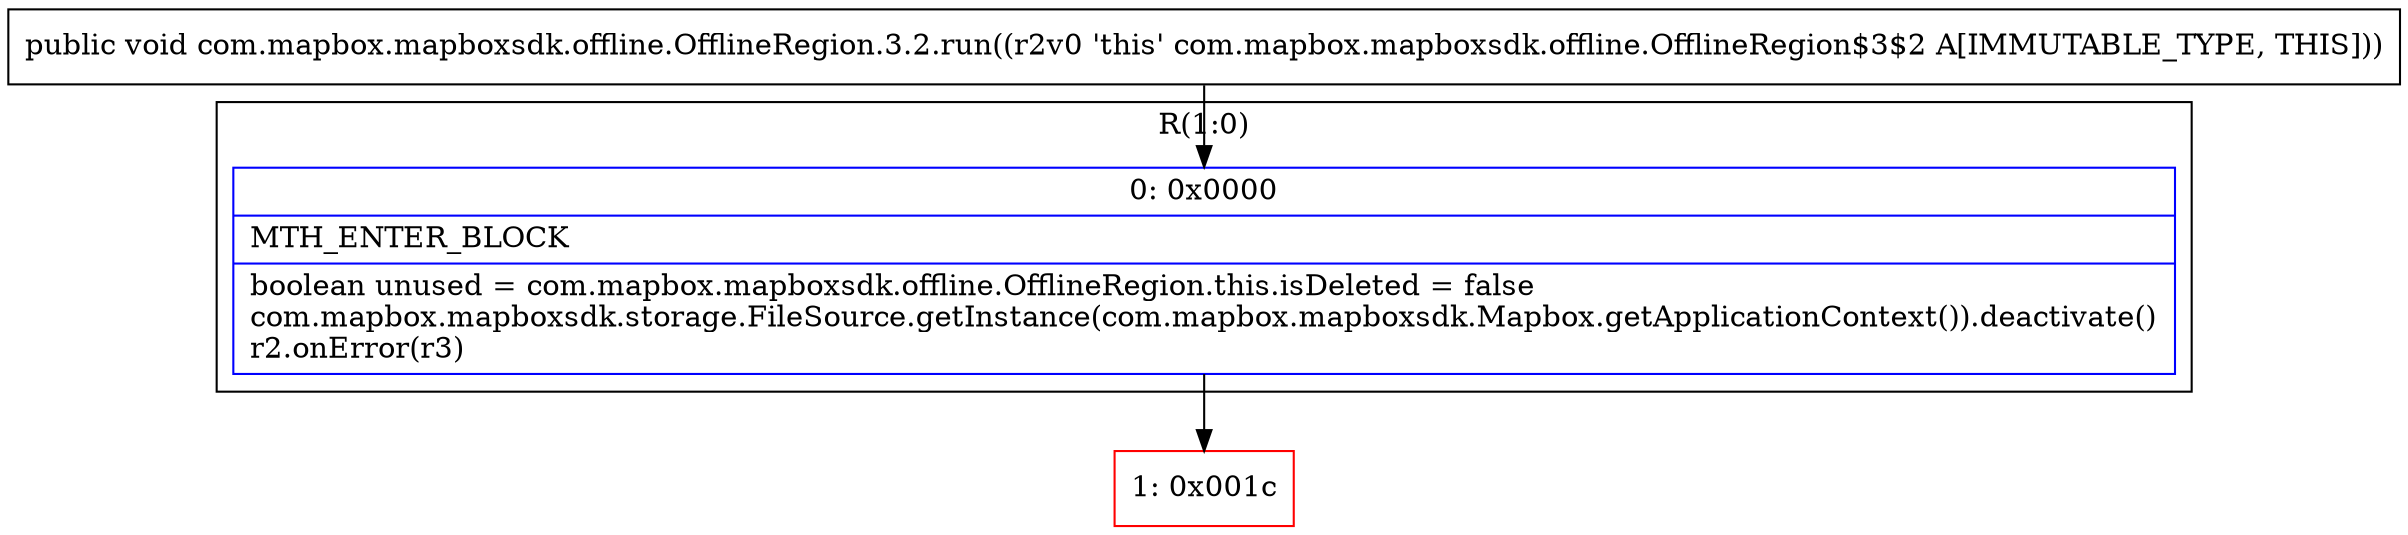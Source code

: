 digraph "CFG forcom.mapbox.mapboxsdk.offline.OfflineRegion.3.2.run()V" {
subgraph cluster_Region_1591493522 {
label = "R(1:0)";
node [shape=record,color=blue];
Node_0 [shape=record,label="{0\:\ 0x0000|MTH_ENTER_BLOCK\l|boolean unused = com.mapbox.mapboxsdk.offline.OfflineRegion.this.isDeleted = false\lcom.mapbox.mapboxsdk.storage.FileSource.getInstance(com.mapbox.mapboxsdk.Mapbox.getApplicationContext()).deactivate()\lr2.onError(r3)\l}"];
}
Node_1 [shape=record,color=red,label="{1\:\ 0x001c}"];
MethodNode[shape=record,label="{public void com.mapbox.mapboxsdk.offline.OfflineRegion.3.2.run((r2v0 'this' com.mapbox.mapboxsdk.offline.OfflineRegion$3$2 A[IMMUTABLE_TYPE, THIS])) }"];
MethodNode -> Node_0;
Node_0 -> Node_1;
}

